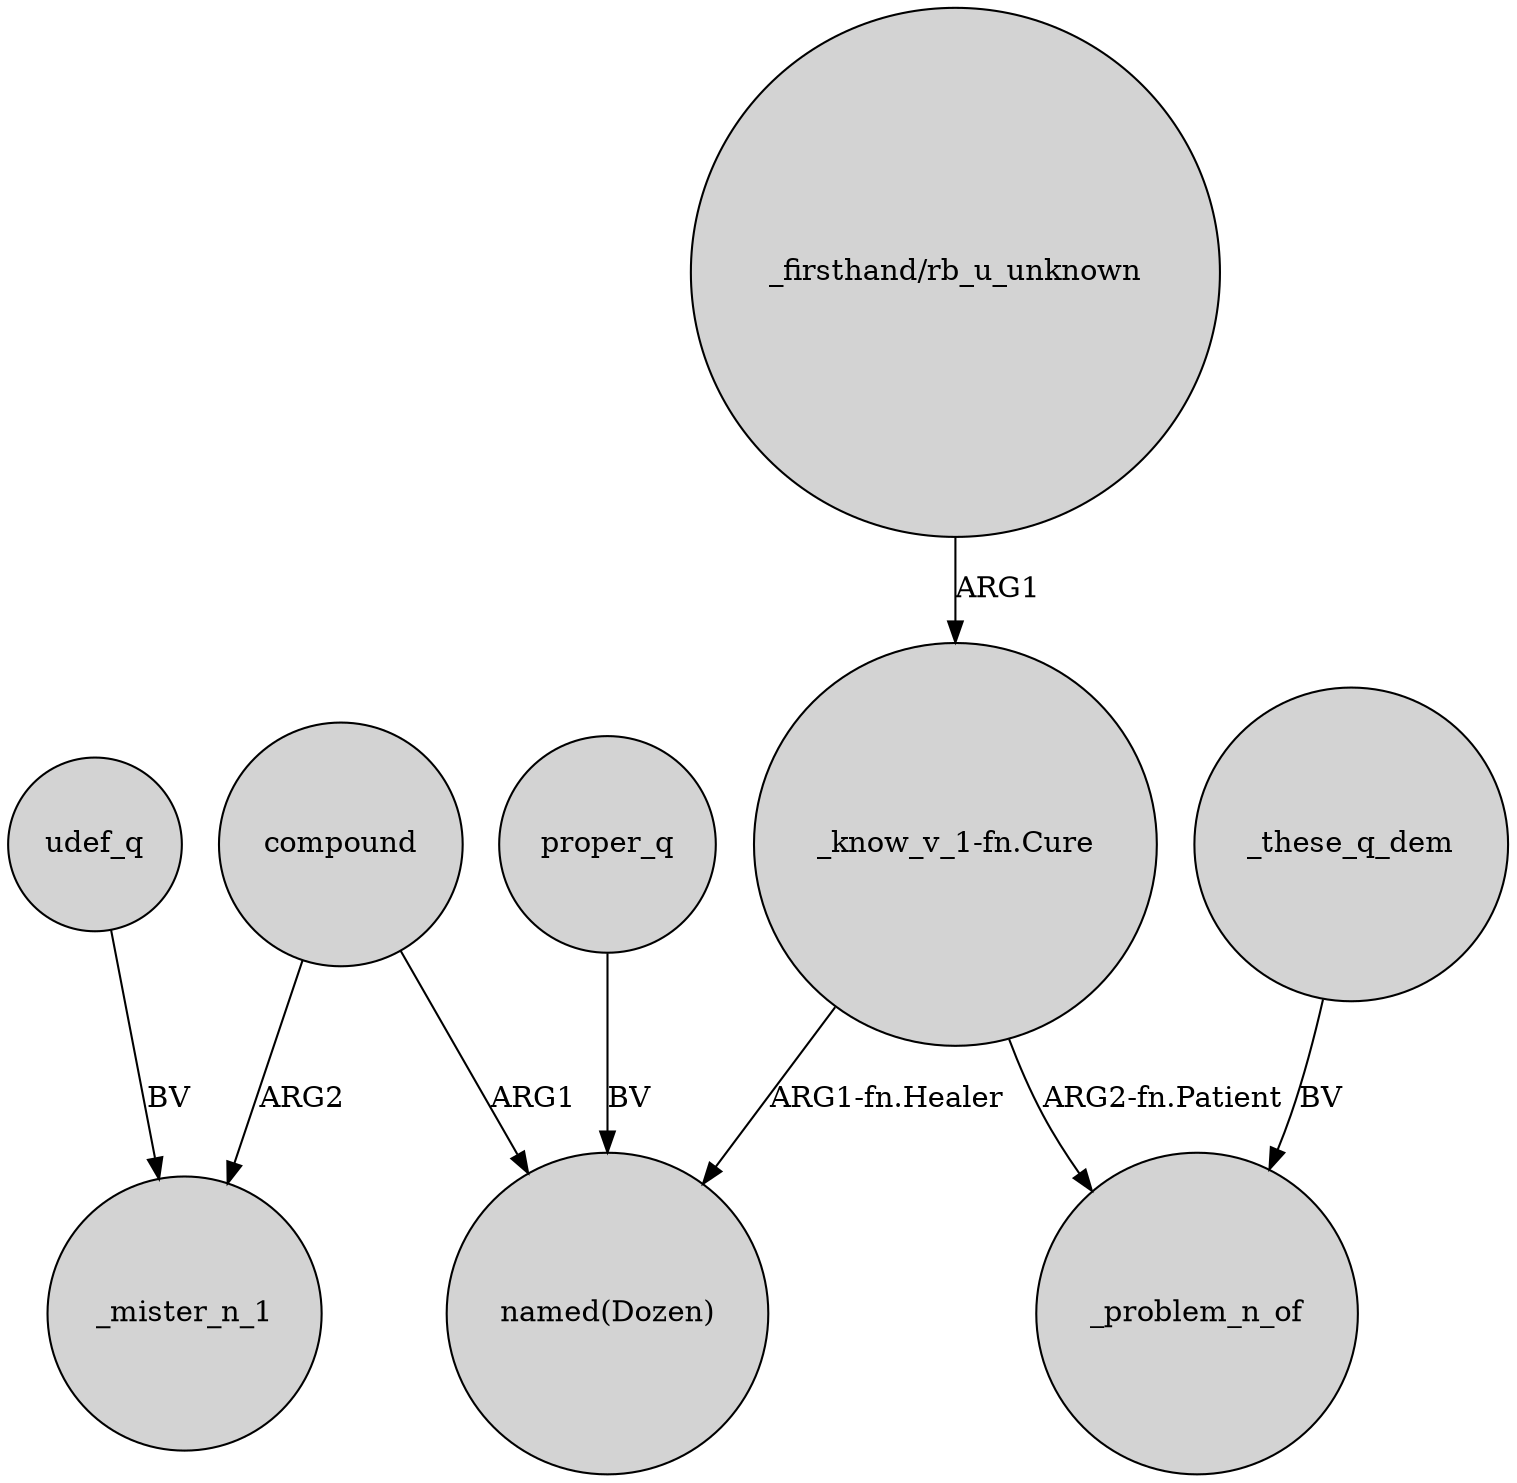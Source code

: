 digraph {
	node [shape=circle style=filled]
	compound -> _mister_n_1 [label=ARG2]
	udef_q -> _mister_n_1 [label=BV]
	"_know_v_1-fn.Cure" -> _problem_n_of [label="ARG2-fn.Patient"]
	compound -> "named(Dozen)" [label=ARG1]
	"_firsthand/rb_u_unknown" -> "_know_v_1-fn.Cure" [label=ARG1]
	proper_q -> "named(Dozen)" [label=BV]
	"_know_v_1-fn.Cure" -> "named(Dozen)" [label="ARG1-fn.Healer"]
	_these_q_dem -> _problem_n_of [label=BV]
}

